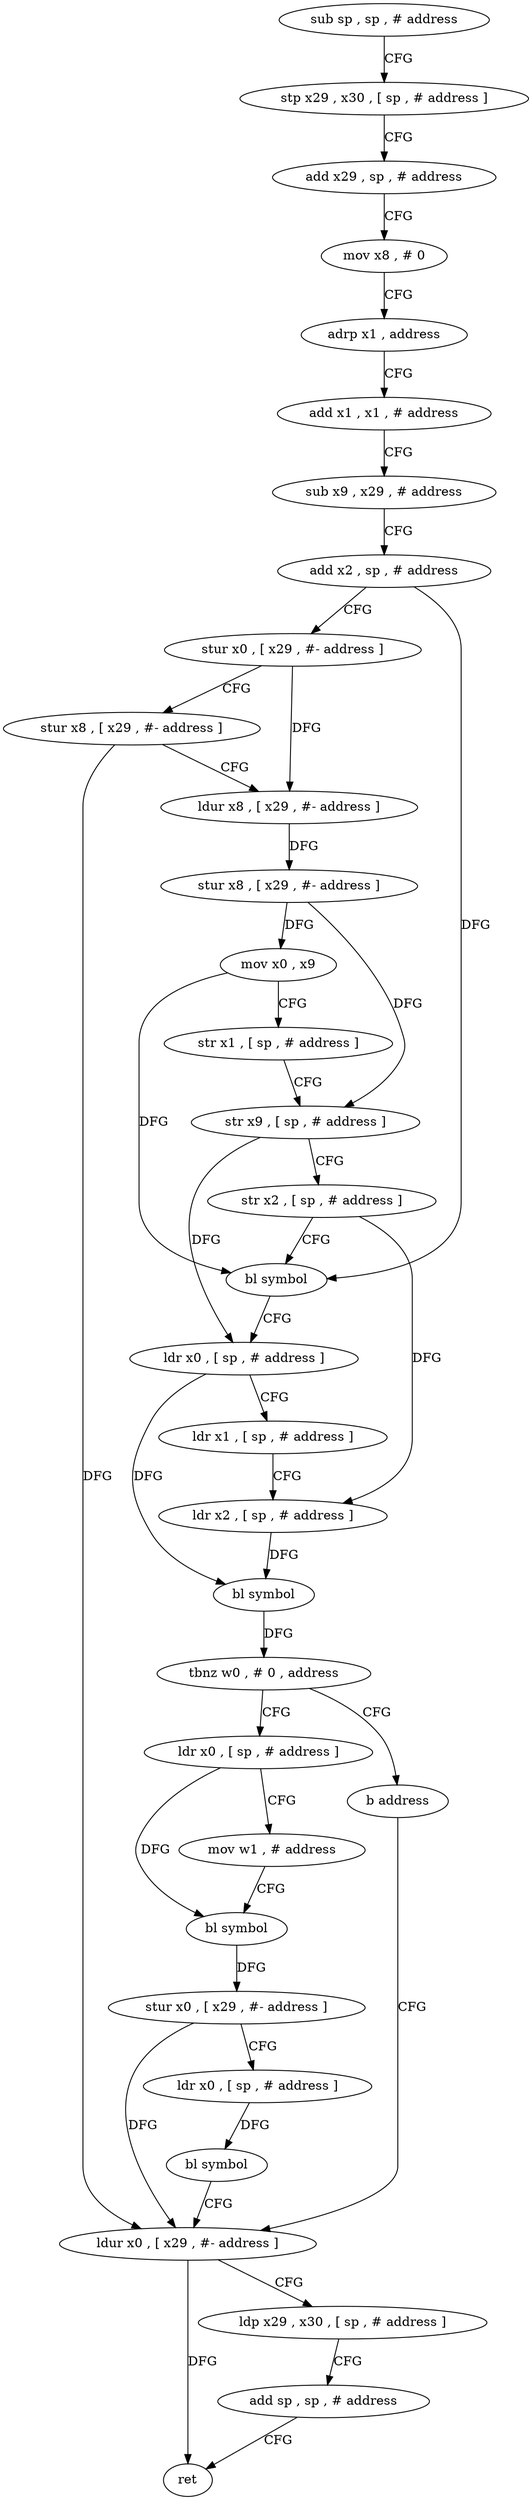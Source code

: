 digraph "func" {
"92896" [label = "sub sp , sp , # address" ]
"92900" [label = "stp x29 , x30 , [ sp , # address ]" ]
"92904" [label = "add x29 , sp , # address" ]
"92908" [label = "mov x8 , # 0" ]
"92912" [label = "adrp x1 , address" ]
"92916" [label = "add x1 , x1 , # address" ]
"92920" [label = "sub x9 , x29 , # address" ]
"92924" [label = "add x2 , sp , # address" ]
"92928" [label = "stur x0 , [ x29 , #- address ]" ]
"92932" [label = "stur x8 , [ x29 , #- address ]" ]
"92936" [label = "ldur x8 , [ x29 , #- address ]" ]
"92940" [label = "stur x8 , [ x29 , #- address ]" ]
"92944" [label = "mov x0 , x9" ]
"92948" [label = "str x1 , [ sp , # address ]" ]
"92952" [label = "str x9 , [ sp , # address ]" ]
"92956" [label = "str x2 , [ sp , # address ]" ]
"92960" [label = "bl symbol" ]
"92964" [label = "ldr x0 , [ sp , # address ]" ]
"92968" [label = "ldr x1 , [ sp , # address ]" ]
"92972" [label = "ldr x2 , [ sp , # address ]" ]
"92976" [label = "bl symbol" ]
"92980" [label = "tbnz w0 , # 0 , address" ]
"92988" [label = "ldr x0 , [ sp , # address ]" ]
"92984" [label = "b address" ]
"92992" [label = "mov w1 , # address" ]
"92996" [label = "bl symbol" ]
"93000" [label = "stur x0 , [ x29 , #- address ]" ]
"93004" [label = "ldr x0 , [ sp , # address ]" ]
"93008" [label = "bl symbol" ]
"93012" [label = "ldur x0 , [ x29 , #- address ]" ]
"93016" [label = "ldp x29 , x30 , [ sp , # address ]" ]
"93020" [label = "add sp , sp , # address" ]
"93024" [label = "ret" ]
"92896" -> "92900" [ label = "CFG" ]
"92900" -> "92904" [ label = "CFG" ]
"92904" -> "92908" [ label = "CFG" ]
"92908" -> "92912" [ label = "CFG" ]
"92912" -> "92916" [ label = "CFG" ]
"92916" -> "92920" [ label = "CFG" ]
"92920" -> "92924" [ label = "CFG" ]
"92924" -> "92928" [ label = "CFG" ]
"92924" -> "92960" [ label = "DFG" ]
"92928" -> "92932" [ label = "CFG" ]
"92928" -> "92936" [ label = "DFG" ]
"92932" -> "92936" [ label = "CFG" ]
"92932" -> "93012" [ label = "DFG" ]
"92936" -> "92940" [ label = "DFG" ]
"92940" -> "92944" [ label = "DFG" ]
"92940" -> "92952" [ label = "DFG" ]
"92944" -> "92948" [ label = "CFG" ]
"92944" -> "92960" [ label = "DFG" ]
"92948" -> "92952" [ label = "CFG" ]
"92952" -> "92956" [ label = "CFG" ]
"92952" -> "92964" [ label = "DFG" ]
"92956" -> "92960" [ label = "CFG" ]
"92956" -> "92972" [ label = "DFG" ]
"92960" -> "92964" [ label = "CFG" ]
"92964" -> "92968" [ label = "CFG" ]
"92964" -> "92976" [ label = "DFG" ]
"92968" -> "92972" [ label = "CFG" ]
"92972" -> "92976" [ label = "DFG" ]
"92976" -> "92980" [ label = "DFG" ]
"92980" -> "92988" [ label = "CFG" ]
"92980" -> "92984" [ label = "CFG" ]
"92988" -> "92992" [ label = "CFG" ]
"92988" -> "92996" [ label = "DFG" ]
"92984" -> "93012" [ label = "CFG" ]
"92992" -> "92996" [ label = "CFG" ]
"92996" -> "93000" [ label = "DFG" ]
"93000" -> "93004" [ label = "CFG" ]
"93000" -> "93012" [ label = "DFG" ]
"93004" -> "93008" [ label = "DFG" ]
"93008" -> "93012" [ label = "CFG" ]
"93012" -> "93016" [ label = "CFG" ]
"93012" -> "93024" [ label = "DFG" ]
"93016" -> "93020" [ label = "CFG" ]
"93020" -> "93024" [ label = "CFG" ]
}
